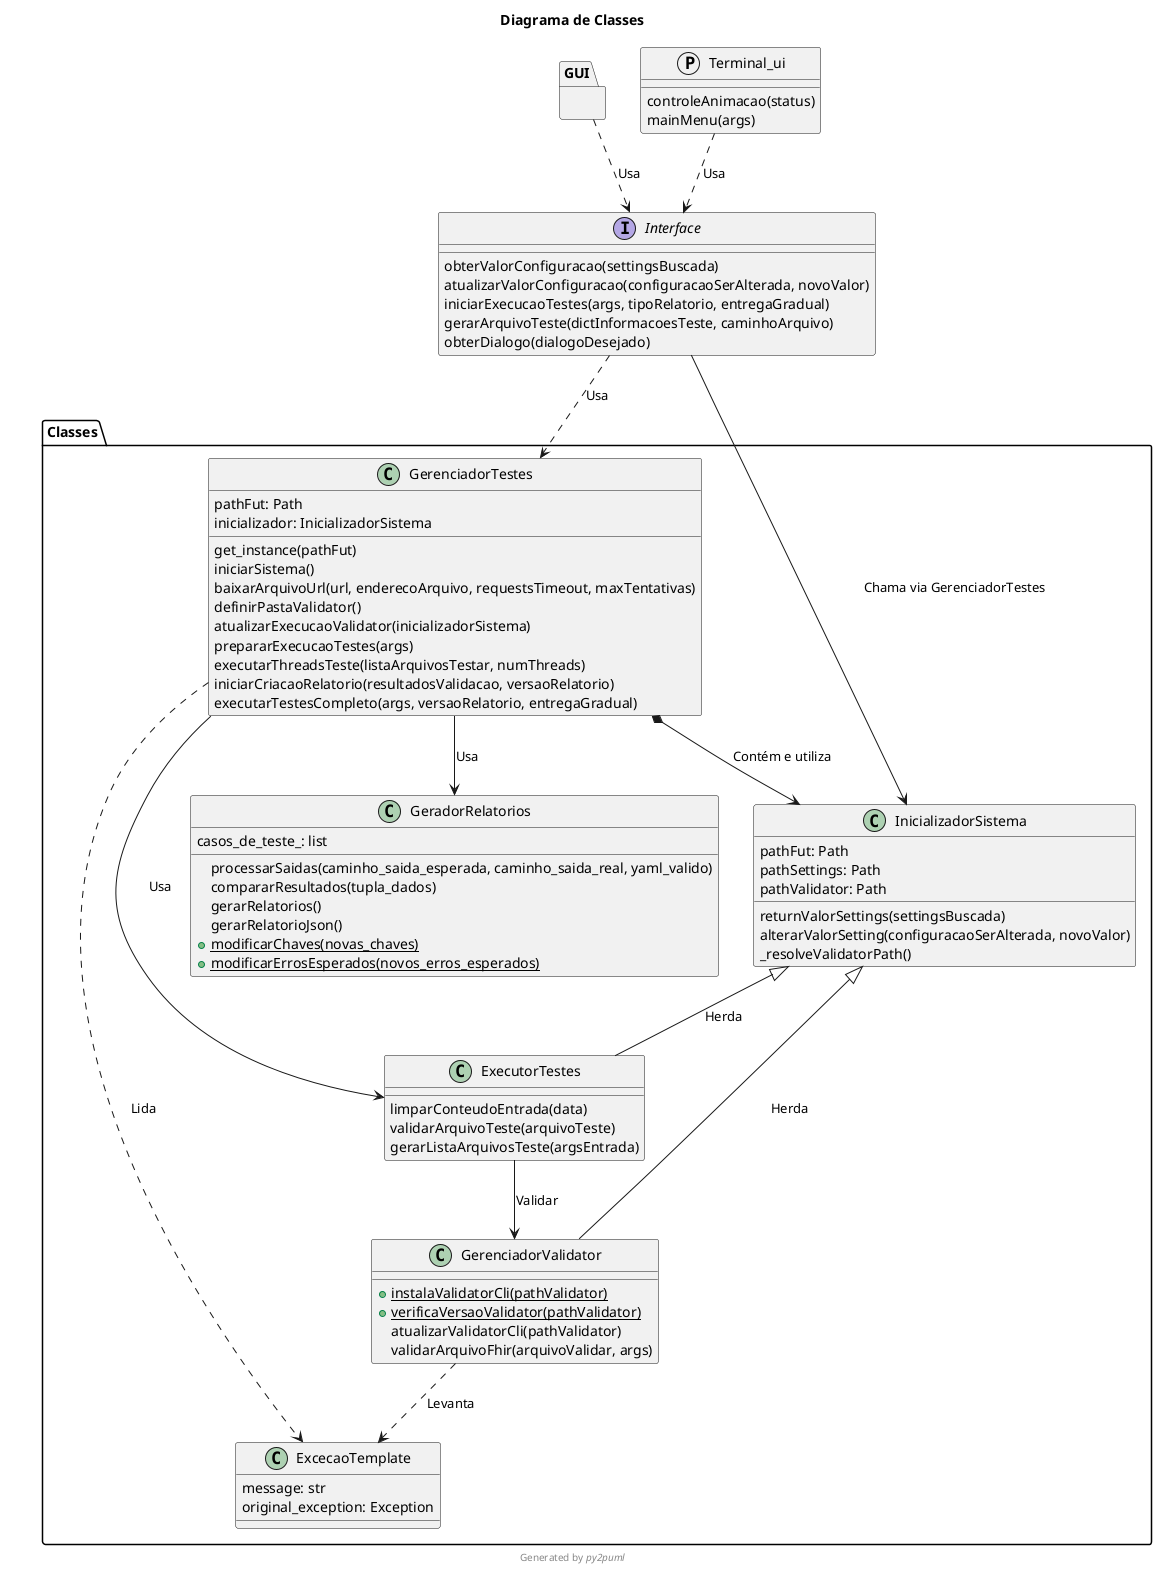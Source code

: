@startuml Classes

' Título do diagrama
title Diagrama de Classes

' Classes
class Classes.ExcecaoTemplate {
  message: str
  original_exception: Exception
}
class Classes.ExecutorTestes {
  limparConteudoEntrada(data)
  validarArquivoTeste(arquivoTeste)
  gerarListaArquivosTeste(argsEntrada)
}
class Classes.InicializadorSistema {
  pathFut: Path
  pathSettings: Path
  pathValidator: Path
  returnValorSettings(settingsBuscada)
  alterarValorSetting(configuracaoSerAlterada, novoValor)
  _resolveValidatorPath()
}
class Classes.GeradorRelatorios {
  casos_de_teste_: list
  processarSaidas(caminho_saida_esperada, caminho_saida_real, yaml_valido)
  compararResultados(tupla_dados)
  gerarRelatorios()
  gerarRelatorioJson()
  {static} +modificarChaves(novas_chaves)
  {static} +modificarErrosEsperados(novos_erros_esperados)
}
class Classes.GerenciadorTestes {
  pathFut: Path
  inicializador: InicializadorSistema
  get_instance(pathFut)
  iniciarSistema()
  baixarArquivoUrl(url, enderecoArquivo, requestsTimeout, maxTentativas)
  definirPastaValidator()
  atualizarExecucaoValidator(inicializadorSistema)
  prepararExecucaoTestes(args)
  executarThreadsTeste(listaArquivosTestar, numThreads)
  iniciarCriacaoRelatorio(resultadosValidacao, versaoRelatorio)
  executarTestesCompleto(args, versaoRelatorio, entregaGradual)
}
class Classes.GerenciadorValidator {
  {static} +instalaValidatorCli(pathValidator)
  {static} +verificaVersaoValidator(pathValidator)
  atualizarValidatorCli(pathValidator)
  validarArquivoFhir(arquivoValidar, args)
}
interface Interface {
  obterValorConfiguracao(settingsBuscada)
  atualizarValorConfiguracao(configuracaoSerAlterada, novoValor)
  iniciarExecucaoTestes(args, tipoRelatorio, entregaGradual)
  gerarArquivoTeste(dictInformacoesTeste, caminhoArquivo)
  obterDialogo(dialogoDesejado)
}
protocol Terminal_ui {
  controleAnimacao(status)
  mainMenu(args)
}
package GUI {

}

' Relacoes
Classes.InicializadorSistema <|-- Classes.ExecutorTestes : Herda
Classes.InicializadorSistema <|-- Classes.GerenciadorValidator : Herda
Classes.ExecutorTestes --> Classes.GerenciadorValidator : Validar
Classes.GerenciadorTestes ..> Classes.ExcecaoTemplate : Lida 
Classes.GerenciadorValidator ..> Classes.ExcecaoTemplate : Levanta 
Classes.GerenciadorTestes --> Classes.ExecutorTestes : Usa 
Classes.GerenciadorTestes --> Classes.GeradorRelatorios : Usa 
Classes.GerenciadorTestes *--> Classes.InicializadorSistema : Contém e utiliza
Interface ..> GerenciadorTestes : Usa
Interface --> InicializadorSistema : Chama via GerenciadorTestes
Terminal_ui ..> Interface : Usa
GUI ..> Interface : Usa
footer Generated by //py2puml//
@enduml
